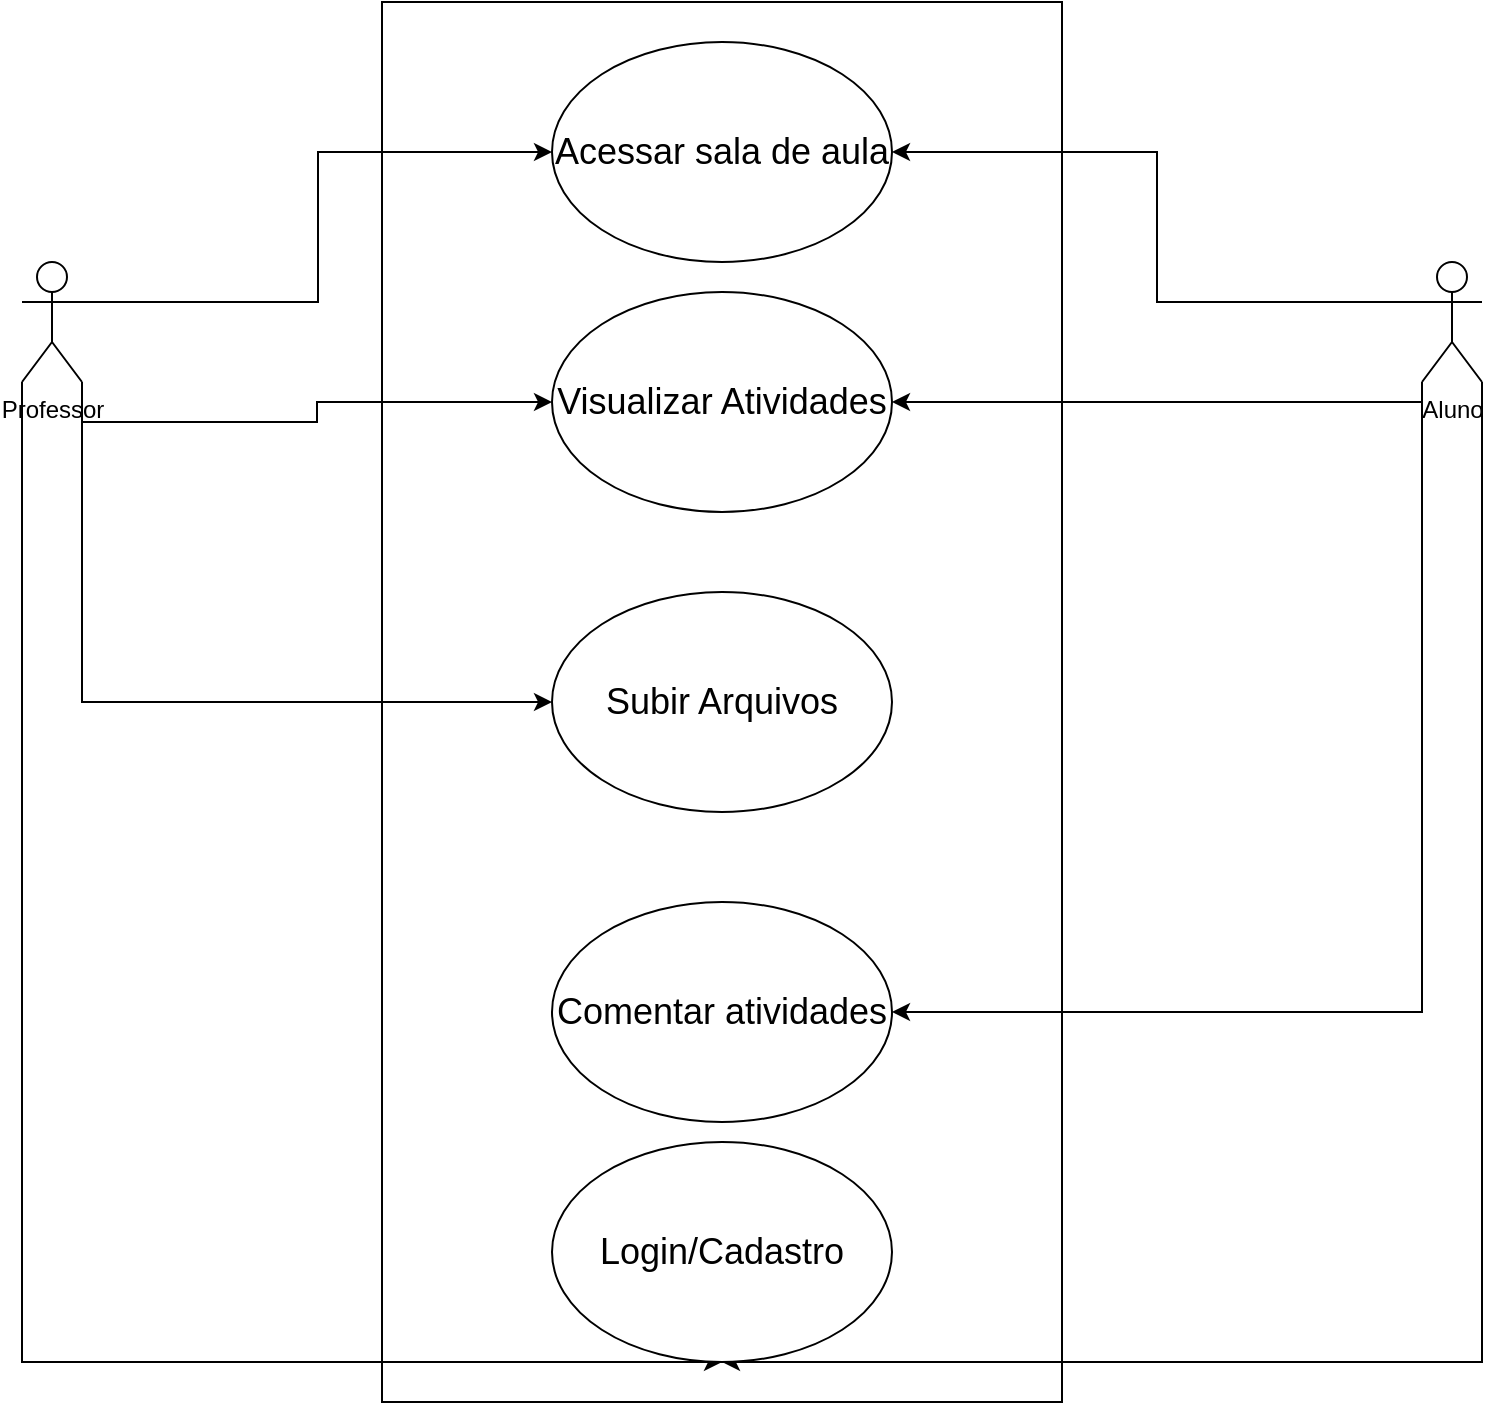 <mxfile version="21.6.9" type="github">
  <diagram name="Página-1" id="wacSRShNxAnzuLH0vcjB">
    <mxGraphModel dx="1600" dy="1980" grid="1" gridSize="10" guides="1" tooltips="1" connect="1" arrows="1" fold="1" page="1" pageScale="1" pageWidth="827" pageHeight="1169" math="0" shadow="0">
      <root>
        <mxCell id="0" />
        <mxCell id="1" parent="0" />
        <mxCell id="mlfN98q9bhn3hzoMak-t-4" value="" style="rounded=0;whiteSpace=wrap;html=1;" vertex="1" parent="1">
          <mxGeometry x="410" y="-20" width="340" height="700" as="geometry" />
        </mxCell>
        <mxCell id="mlfN98q9bhn3hzoMak-t-3" value="Acessar sala de aula" style="ellipse;whiteSpace=wrap;html=1;fontSize=18;" vertex="1" parent="1">
          <mxGeometry x="495" width="170" height="110" as="geometry" />
        </mxCell>
        <mxCell id="mlfN98q9bhn3hzoMak-t-5" style="edgeStyle=orthogonalEdgeStyle;rounded=0;orthogonalLoop=1;jettySize=auto;html=1;exitX=1;exitY=0.333;exitDx=0;exitDy=0;exitPerimeter=0;" edge="1" parent="1" source="mlfN98q9bhn3hzoMak-t-1" target="mlfN98q9bhn3hzoMak-t-3">
          <mxGeometry relative="1" as="geometry">
            <Array as="points">
              <mxPoint x="378" y="130" />
              <mxPoint x="378" y="55" />
            </Array>
          </mxGeometry>
        </mxCell>
        <mxCell id="mlfN98q9bhn3hzoMak-t-9" style="edgeStyle=orthogonalEdgeStyle;rounded=0;orthogonalLoop=1;jettySize=auto;html=1;exitX=0;exitY=0.333;exitDx=0;exitDy=0;exitPerimeter=0;" edge="1" parent="1" source="mlfN98q9bhn3hzoMak-t-2" target="mlfN98q9bhn3hzoMak-t-3">
          <mxGeometry relative="1" as="geometry">
            <mxPoint x="820" y="80" as="targetPoint" />
          </mxGeometry>
        </mxCell>
        <mxCell id="mlfN98q9bhn3hzoMak-t-12" style="edgeStyle=orthogonalEdgeStyle;rounded=0;orthogonalLoop=1;jettySize=auto;html=1;" edge="1" parent="1" source="mlfN98q9bhn3hzoMak-t-2" target="mlfN98q9bhn3hzoMak-t-10">
          <mxGeometry relative="1" as="geometry">
            <Array as="points">
              <mxPoint x="930" y="180" />
            </Array>
          </mxGeometry>
        </mxCell>
        <mxCell id="mlfN98q9bhn3hzoMak-t-18" style="edgeStyle=orthogonalEdgeStyle;rounded=0;orthogonalLoop=1;jettySize=auto;html=1;exitX=0;exitY=1;exitDx=0;exitDy=0;exitPerimeter=0;entryX=1;entryY=0.5;entryDx=0;entryDy=0;" edge="1" parent="1" source="mlfN98q9bhn3hzoMak-t-2" target="mlfN98q9bhn3hzoMak-t-17">
          <mxGeometry relative="1" as="geometry" />
        </mxCell>
        <mxCell id="mlfN98q9bhn3hzoMak-t-20" style="edgeStyle=orthogonalEdgeStyle;rounded=0;orthogonalLoop=1;jettySize=auto;html=1;exitX=1;exitY=1;exitDx=0;exitDy=0;exitPerimeter=0;entryX=0.5;entryY=1;entryDx=0;entryDy=0;" edge="1" parent="1" source="mlfN98q9bhn3hzoMak-t-2" target="mlfN98q9bhn3hzoMak-t-19">
          <mxGeometry relative="1" as="geometry">
            <Array as="points">
              <mxPoint x="960" y="660" />
            </Array>
          </mxGeometry>
        </mxCell>
        <mxCell id="mlfN98q9bhn3hzoMak-t-2" value="Aluno&lt;br&gt;" style="shape=umlActor;verticalLabelPosition=bottom;verticalAlign=top;html=1;outlineConnect=0;" vertex="1" parent="1">
          <mxGeometry x="930" y="110" width="30" height="60" as="geometry" />
        </mxCell>
        <mxCell id="mlfN98q9bhn3hzoMak-t-13" style="edgeStyle=orthogonalEdgeStyle;rounded=0;orthogonalLoop=1;jettySize=auto;html=1;exitX=1;exitY=1;exitDx=0;exitDy=0;exitPerimeter=0;" edge="1" parent="1" source="mlfN98q9bhn3hzoMak-t-1" target="mlfN98q9bhn3hzoMak-t-10">
          <mxGeometry relative="1" as="geometry" />
        </mxCell>
        <mxCell id="mlfN98q9bhn3hzoMak-t-16" style="edgeStyle=orthogonalEdgeStyle;rounded=0;orthogonalLoop=1;jettySize=auto;html=1;exitX=1;exitY=1;exitDx=0;exitDy=0;exitPerimeter=0;entryX=0;entryY=0.5;entryDx=0;entryDy=0;" edge="1" parent="1" source="mlfN98q9bhn3hzoMak-t-1" target="mlfN98q9bhn3hzoMak-t-15">
          <mxGeometry relative="1" as="geometry" />
        </mxCell>
        <mxCell id="mlfN98q9bhn3hzoMak-t-22" style="edgeStyle=orthogonalEdgeStyle;rounded=0;orthogonalLoop=1;jettySize=auto;html=1;exitX=0;exitY=1;exitDx=0;exitDy=0;exitPerimeter=0;entryX=0.5;entryY=1;entryDx=0;entryDy=0;" edge="1" parent="1" source="mlfN98q9bhn3hzoMak-t-1" target="mlfN98q9bhn3hzoMak-t-19">
          <mxGeometry relative="1" as="geometry">
            <Array as="points">
              <mxPoint x="230" y="660" />
            </Array>
          </mxGeometry>
        </mxCell>
        <mxCell id="mlfN98q9bhn3hzoMak-t-1" value="Professor&lt;br&gt;" style="shape=umlActor;verticalLabelPosition=bottom;verticalAlign=top;html=1;outlineConnect=0;" vertex="1" parent="1">
          <mxGeometry x="230" y="110" width="30" height="60" as="geometry" />
        </mxCell>
        <mxCell id="mlfN98q9bhn3hzoMak-t-10" value="Visualizar Atividades&lt;br&gt;" style="ellipse;whiteSpace=wrap;html=1;fontSize=18;" vertex="1" parent="1">
          <mxGeometry x="495" y="125" width="170" height="110" as="geometry" />
        </mxCell>
        <mxCell id="mlfN98q9bhn3hzoMak-t-15" value="Subir Arquivos" style="ellipse;whiteSpace=wrap;html=1;fontSize=18;" vertex="1" parent="1">
          <mxGeometry x="495" y="275" width="170" height="110" as="geometry" />
        </mxCell>
        <mxCell id="mlfN98q9bhn3hzoMak-t-17" value="Comentar atividades" style="ellipse;whiteSpace=wrap;html=1;fontSize=18;" vertex="1" parent="1">
          <mxGeometry x="495" y="430" width="170" height="110" as="geometry" />
        </mxCell>
        <mxCell id="mlfN98q9bhn3hzoMak-t-19" value="Login/Cadastro" style="ellipse;whiteSpace=wrap;html=1;fontSize=18;" vertex="1" parent="1">
          <mxGeometry x="495" y="550" width="170" height="110" as="geometry" />
        </mxCell>
      </root>
    </mxGraphModel>
  </diagram>
</mxfile>

